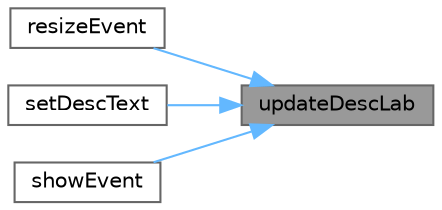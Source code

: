 digraph "updateDescLab"
{
 // LATEX_PDF_SIZE
  bgcolor="transparent";
  edge [fontname=Helvetica,fontsize=10,labelfontname=Helvetica,labelfontsize=10];
  node [fontname=Helvetica,fontsize=10,shape=box,height=0.2,width=0.4];
  rankdir="RL";
  Node1 [id="Node000001",label="updateDescLab",height=0.2,width=0.4,color="gray40", fillcolor="grey60", style="filled", fontcolor="black",tooltip="更新描述标签"];
  Node1 -> Node2 [id="edge1_Node000001_Node000002",dir="back",color="steelblue1",style="solid",tooltip=" "];
  Node2 [id="Node000002",label="resizeEvent",height=0.2,width=0.4,color="grey40", fillcolor="white", style="filled",URL="$class_song_block.html#a9a27ed4ceb22d2a19bdb88ed785085a1",tooltip="调整大小事件"];
  Node1 -> Node3 [id="edge2_Node000001_Node000003",dir="back",color="steelblue1",style="solid",tooltip=" "];
  Node3 [id="Node000003",label="setDescText",height=0.2,width=0.4,color="grey40", fillcolor="white", style="filled",URL="$class_song_block.html#ae6fa70940a020145e781fae0cd355348",tooltip="设置描述文本"];
  Node1 -> Node4 [id="edge3_Node000001_Node000004",dir="back",color="steelblue1",style="solid",tooltip=" "];
  Node4 [id="Node000004",label="showEvent",height=0.2,width=0.4,color="grey40", fillcolor="white", style="filled",URL="$class_song_block.html#a26eb1890b4d4dfb7bf76fb7c44cbdebf",tooltip="显示事件"];
}

